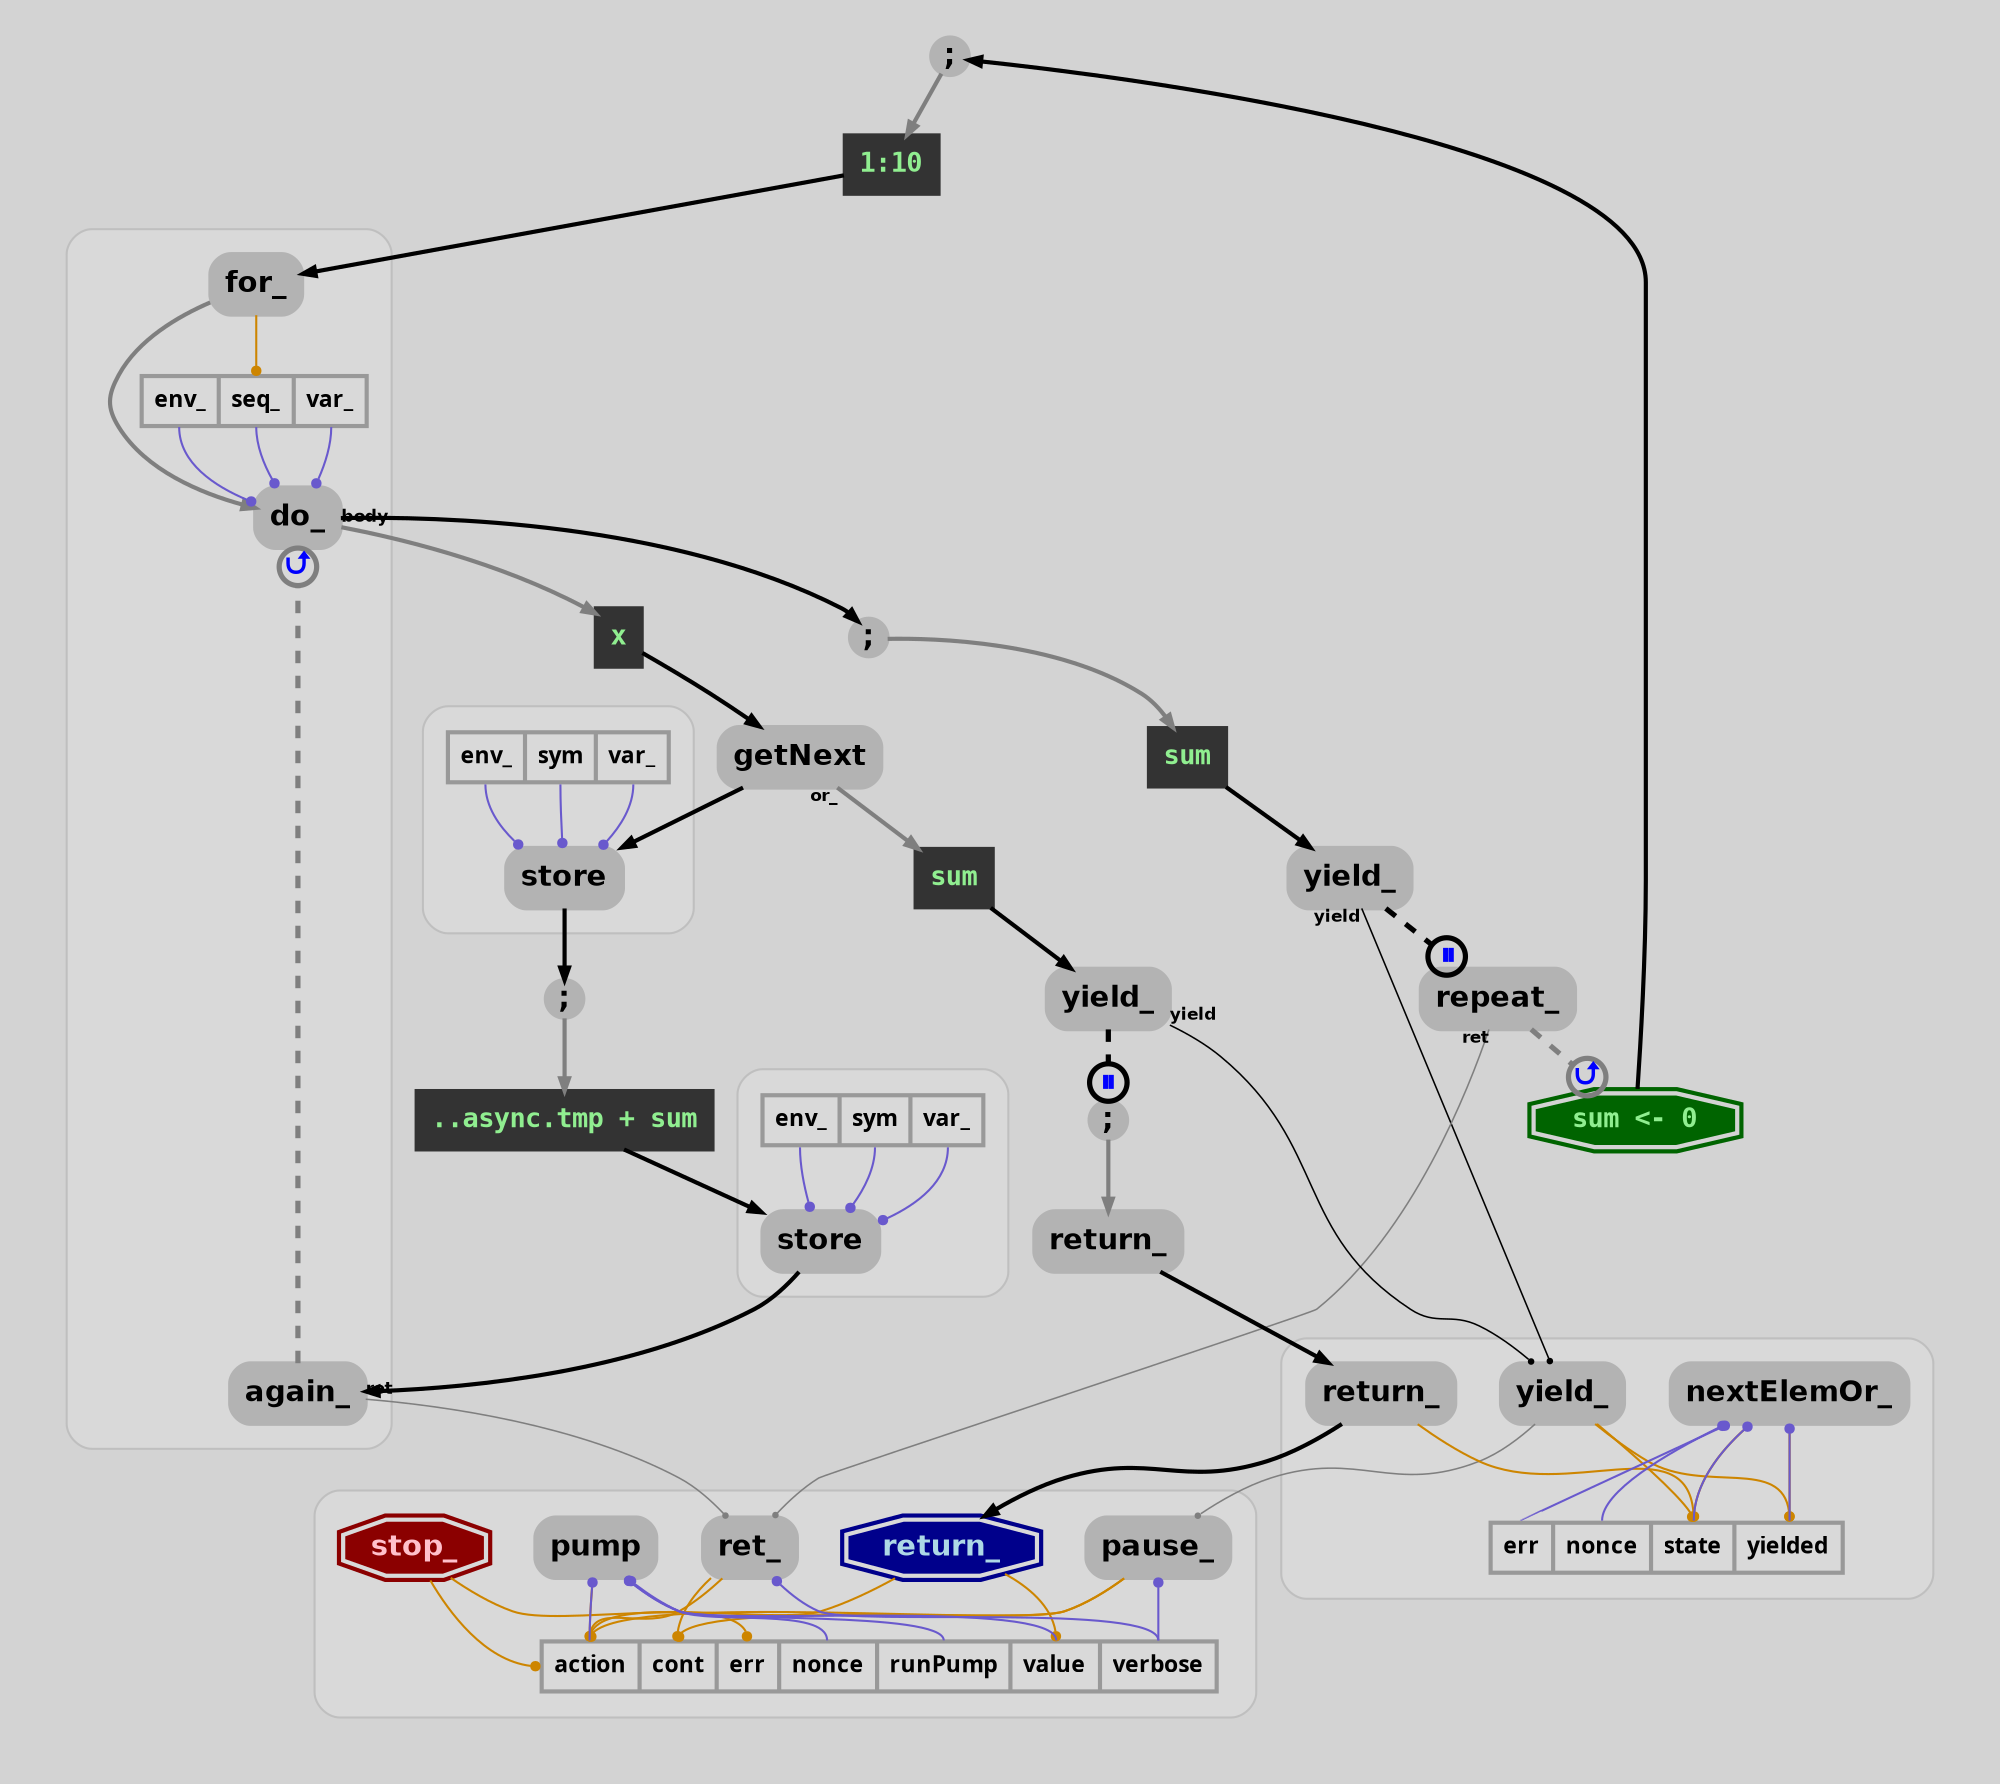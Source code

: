 digraph "G" { 
  bgcolor = "lightgray"
  margin = "0"
  pad = "0.25"
  concentrate = "false"
  nodesep = "0.3"
  ranksep = "0.4"
  newrank = "true"
  clusterrank = "local"
  packmode = "clust"
  labeljust = "l"
  fontname = "DejaVu Sans Mono Book"
  rankdir = "TB"
  fontsize = "14"
  edge [fontname="DejaVu Sans Bold", arrowhead="normal", arrowsize="0.6", fontsize="8"]
  node [fontname="DejaVu Sans Bold", margin="0.1,0.1", shape="box", bgcolor="white", height="0.2", width="0.2", color="gray60", penwidth="2"]
  "..1" [shape="circle", style="filled", color="gray70", fixedsize="true", width="0.25", height="0.25", label=";"]
  "..2" [label="1:10", fontname="DejaVu Sans Mono Bold", style="filled", fontcolor="lightgreen", fontsize="13", color="gray20", labeljust="l", nojustify="true"]
  "..3.do_.1" [shape="circle", style="filled", color="gray70", fixedsize="true", width="0.25", height="0.25", label=";"]
  "..3.do_.2" [label="sum", fontname="DejaVu Sans Mono Bold", style="filled", fontcolor="lightgreen", fontsize="13", color="gray20", labeljust="l", nojustify="true"]
  "..3.do_.3" [label="yield_", style="filled,rounded", color="gray70"]
  "..3.do_.4" [label="repeat_", style="filled,rounded", color="gray70"]
  subgraph "cluster1_ctx...3.do_.4.ret" { 
    margin = "6"
    style = "invis"
    subgraph "cluster_ctx...3.do_.4.ret" { 
      label = ""
      shape = "box"
      style = "rounded"
      bgcolor = "gray85"
      margin = "12"
      penwidth = "1"
      color = "gray75"
      "..3.do_.3.yield.pause" [label="pause_", style="filled,rounded", color="gray70"]
      "..3.do_.4.ret" [label="ret_", style="filled,rounded", color="gray70"]
      "RETURN" [label="return_", style="filled,rounded", color="gray70", shape="doubleoctagon", color="darkblue", style="filled", fontcolor="lightblue", margin="0,0", fixedsize="false"]
      "STOP" [label="stop_", style="filled,rounded", color="gray70", shape="doubleoctagon", color="darkred", style="filled", fontcolor="pink", margin="0,0", fixedsize="false"]
      "pump" [label="pump", style="filled,rounded", color="gray70"]
      "ctx...3.do_.4.ret_var" [shape="record", label="<action>action|<cont>cont|<err>err|<nonce>nonce|<runPump>runPump|<value>value|<verbose>verbose", fontsize="11", fontname="DevaVu Sans Mono Bold", margin="0.08"]
      "RETURN" -> "ctx...3.do_.4.ret_var":action [penwidth="1", color="orange3", arrowsize="0.5", arrowhead="dot", concentrate="true", constrain="false"]
      "RETURN" -> "ctx...3.do_.4.ret_var":value [penwidth="1", color="orange3", arrowsize="0.5", arrowhead="dot", concentrate="true", constrain="false"]
      "ctx...3.do_.4.ret_var":verbose -> "..3.do_.3.yield.pause" [penwidth="1", color="slateblue3", arrowsize="0.5", arrowhead="dot", concentrate="true", constrain="false"]
      "..3.do_.3.yield.pause" -> "ctx...3.do_.4.ret_var":action [penwidth="1", color="orange3", arrowsize="0.5", arrowhead="dot", concentrate="true", constrain="false"]
      "..3.do_.3.yield.pause" -> "ctx...3.do_.4.ret_var":cont [penwidth="1", color="orange3", arrowsize="0.5", arrowhead="dot", concentrate="true", constrain="false"]
      "ctx...3.do_.4.ret_var":verbose -> "..3.do_.4.ret" [penwidth="1", color="slateblue3", arrowsize="0.5", arrowhead="dot", concentrate="true", constrain="false"]
      "..3.do_.4.ret" -> "ctx...3.do_.4.ret_var":action [penwidth="1", color="orange3", arrowsize="0.5", arrowhead="dot", concentrate="true", constrain="false"]
      "..3.do_.4.ret" -> "ctx...3.do_.4.ret_var":cont [penwidth="1", color="orange3", arrowsize="0.5", arrowhead="dot", concentrate="true", constrain="false"]
      "ctx...3.do_.4.ret_var":action -> "pump" [penwidth="1", color="slateblue3", arrowsize="0.5", arrowhead="dot", concentrate="true", constrain="false"]
      "ctx...3.do_.4.ret_var":nonce -> "pump" [penwidth="1", color="slateblue3", arrowsize="0.5", arrowhead="dot", concentrate="true", constrain="false"]
      "ctx...3.do_.4.ret_var":runPump -> "pump" [penwidth="1", color="slateblue3", arrowsize="0.5", arrowhead="dot", concentrate="true", constrain="false"]
      "ctx...3.do_.4.ret_var":value -> "pump" [penwidth="1", color="slateblue3", arrowsize="0.5", arrowhead="dot", concentrate="true", constrain="false"]
      "pump" -> "ctx...3.do_.4.ret_var":action [penwidth="1", color="orange3", arrowsize="0.5", arrowhead="dot", concentrate="true", constrain="false"]
      "STOP" -> "ctx...3.do_.4.ret_var":action [penwidth="1", color="orange3", arrowsize="0.5", arrowhead="dot", concentrate="true", constrain="false"]
      "STOP" -> "ctx...3.do_.4.ret_var":err [penwidth="1", color="orange3", arrowsize="0.5", arrowhead="dot", concentrate="true", constrain="false"]
    }
  }
  "..3.do_.body" [label="x", fontname="DejaVu Sans Mono Bold", style="filled", fontcolor="lightgreen", fontsize="13", color="gray20", labeljust="l", nojustify="true"]
  "..3.do_.body.1" [label="getNext", style="filled,rounded", color="gray70"]
  "..3.do_.body.1.or_" [label="sum", fontname="DejaVu Sans Mono Bold", style="filled", fontcolor="lightgreen", fontsize="13", color="gray20", labeljust="l", nojustify="true"]
  "..3.do_.body.1.or_.1" [label="yield_", style="filled,rounded", color="gray70"]
  "..3.do_.body.1.or_.2" [shape="circle", style="filled", color="gray70", fixedsize="true", width="0.25", height="0.25", label=";"]
  "..3.do_.body.1.or_.3" [label="return_", style="filled,rounded", color="gray70"]
  subgraph "cluster1_ctx...3.do_.body.1.or_.3.return" { 
    margin = "6"
    style = "invis"
    subgraph "cluster_ctx...3.do_.body.1.or_.3.return" { 
      label = ""
      shape = "box"
      style = "rounded"
      bgcolor = "gray85"
      margin = "12"
      penwidth = "1"
      color = "gray75"
      "..3.do_.3.yield" [label="yield_", style="filled,rounded", color="gray70"]
      "..3.do_.body.1.or_.3.return" [label="return_", style="filled,rounded", color="gray70"]
      "nextElemOr" [label="nextElemOr_", style="filled,rounded", color="gray70"]
      "ctx...3.do_.body.1.or_.3.return_var" [shape="record", label="<err>err|<nonce>nonce|<state>state|<yielded>yielded", fontsize="11", fontname="DevaVu Sans Mono Bold", margin="0.08"]
      "..3.do_.body.1.or_.3.return" -> "ctx...3.do_.body.1.or_.3.return_var":state [penwidth="1", color="orange3", arrowsize="0.5", arrowhead="dot", concentrate="true", constrain="false"]
      "..3.do_.3.yield" -> "ctx...3.do_.body.1.or_.3.return_var":state [penwidth="1", color="orange3", arrowsize="0.5", arrowhead="dot", concentrate="true", constrain="false"]
      "..3.do_.3.yield" -> "ctx...3.do_.body.1.or_.3.return_var":yielded [penwidth="1", color="orange3", arrowsize="0.5", arrowhead="dot", concentrate="true", constrain="false"]
      "ctx...3.do_.body.1.or_.3.return_var":err -> "nextElemOr" [penwidth="1", color="slateblue3", arrowsize="0.5", arrowhead="dot", concentrate="true", constrain="false"]
      "ctx...3.do_.body.1.or_.3.return_var":nonce -> "nextElemOr" [penwidth="1", color="slateblue3", arrowsize="0.5", arrowhead="dot", concentrate="true", constrain="false"]
      "ctx...3.do_.body.1.or_.3.return_var":state -> "nextElemOr" [penwidth="1", color="slateblue3", arrowsize="0.5", arrowhead="dot", concentrate="true", constrain="false"]
      "ctx...3.do_.body.1.or_.3.return_var":yielded -> "nextElemOr" [penwidth="1", color="slateblue3", arrowsize="0.5", arrowhead="dot", concentrate="true", constrain="false"]
      "nextElemOr" -> "ctx...3.do_.body.1.or_.3.return_var":state [penwidth="1", color="orange3", arrowsize="0.5", arrowhead="dot", concentrate="true", constrain="false"]
      "nextElemOr" -> "ctx...3.do_.body.1.or_.3.return_var":yielded [penwidth="1", color="orange3", arrowsize="0.5", arrowhead="dot", concentrate="true", constrain="false"]
    }
  }
  subgraph "cluster1_ctx...3.do_.body.2" { 
    margin = "6"
    style = "invis"
    subgraph "cluster_ctx...3.do_.body.2" { 
      label = ""
      shape = "box"
      style = "rounded"
      bgcolor = "gray85"
      margin = "12"
      penwidth = "1"
      color = "gray75"
      "..3.do_.body.2" [label="store", style="filled,rounded", color="gray70"]
      "ctx...3.do_.body.2_var" [shape="record", label="<env_>env_|<sym>sym|<var_>var_", fontsize="11", fontname="DevaVu Sans Mono Bold", margin="0.08"]
      "ctx...3.do_.body.2_var":env_ -> "..3.do_.body.2" [penwidth="1", color="slateblue3", arrowsize="0.5", arrowhead="dot", concentrate="true", constrain="false"]
      "ctx...3.do_.body.2_var":sym -> "..3.do_.body.2" [penwidth="1", color="slateblue3", arrowsize="0.5", arrowhead="dot", concentrate="true", constrain="false"]
      "ctx...3.do_.body.2_var":var_ -> "..3.do_.body.2" [penwidth="1", color="slateblue3", arrowsize="0.5", arrowhead="dot", concentrate="true", constrain="false"]
    }
  }
  "..3.do_.body.3" [shape="circle", style="filled", color="gray70", fixedsize="true", width="0.25", height="0.25", label=";"]
  "..3.do_.body.4" [label="..async.tmp + sum", fontname="DejaVu Sans Mono Bold", style="filled", fontcolor="lightgreen", fontsize="13", color="gray20", labeljust="l", nojustify="true"]
  subgraph "cluster1_ctx...3.do_.body.5" { 
    margin = "6"
    style = "invis"
    subgraph "cluster_ctx...3.do_.body.5" { 
      label = ""
      shape = "box"
      style = "rounded"
      bgcolor = "gray85"
      margin = "12"
      penwidth = "1"
      color = "gray75"
      "..3.do_.body.5" [label="store", style="filled,rounded", color="gray70"]
      "ctx...3.do_.body.5_var" [shape="record", label="<env_>env_|<sym>sym|<var_>var_", fontsize="11", fontname="DevaVu Sans Mono Bold", margin="0.08"]
      "ctx...3.do_.body.5_var":env_ -> "..3.do_.body.5" [penwidth="1", color="slateblue3", arrowsize="0.5", arrowhead="dot", concentrate="true", constrain="false"]
      "ctx...3.do_.body.5_var":sym -> "..3.do_.body.5" [penwidth="1", color="slateblue3", arrowsize="0.5", arrowhead="dot", concentrate="true", constrain="false"]
      "ctx...3.do_.body.5_var":var_ -> "..3.do_.body.5" [penwidth="1", color="slateblue3", arrowsize="0.5", arrowhead="dot", concentrate="true", constrain="false"]
    }
  }
  subgraph "cluster1_ctx...3.do_.body.6" { 
    margin = "6"
    style = "invis"
    subgraph "cluster_ctx...3.do_.body.6" { 
      label = ""
      shape = "box"
      style = "rounded"
      bgcolor = "gray85"
      margin = "12"
      penwidth = "1"
      color = "gray75"
      "..3" [label="for_", style="filled,rounded", color="gray70"]
      "..3.do_" [label="do_", style="filled,rounded", color="gray70"]
      "..3.do_.body.6" [label="again_", style="filled,rounded", color="gray70"]
      "ctx...3.do_.body.6_var" [shape="record", label="<env_>env_|<seq_>seq_|<var_>var_", fontsize="11", fontname="DevaVu Sans Mono Bold", margin="0.08"]
      "ctx...3.do_.body.6_var":env_ -> "..3.do_" [penwidth="1", color="slateblue3", arrowsize="0.5", arrowhead="dot", concentrate="true", constrain="false"]
      "ctx...3.do_.body.6_var":seq_ -> "..3.do_" [penwidth="1", color="slateblue3", arrowsize="0.5", arrowhead="dot", concentrate="true", constrain="false"]
      "ctx...3.do_.body.6_var":var_ -> "..3.do_" [penwidth="1", color="slateblue3", arrowsize="0.5", arrowhead="dot", concentrate="true", constrain="false"]
      "..3" -> "ctx...3.do_.body.6_var":seq_ [penwidth="1", color="orange3", arrowsize="0.5", arrowhead="dot", concentrate="true", constrain="false"]
    }
  }
  "START" [label="sum <- 0", fontname="DejaVu Sans Mono Bold", style="filled", fontcolor="lightgreen", fontsize="13", color="gray20", labeljust="l", nojustify="true", shape="doubleoctagon", color="darkgreen", style="filled", fontcolor="lightgreen", margin="0,0", fixedsize="false", pos="1,1"]
  "..1" -> "..2" [taillabel="", color="gray50", arrowhead="normal", penwidth="2", concentrate="true"]
  "..2" -> "..3" [taillabel="", color="black", arrowhead="normal", penwidth="2", concentrate="true"]
  "..3" -> "..3.do_" [taillabel="", color="gray50", arrowhead="normal", penwidth="2", concentrate="true"]
  "..3.do_" -> "..3.do_.1" [taillabel="", color="black", arrowhead="normal", penwidth="2", concentrate="true"]
  "..3.do_" -> "..3.do_.body" [taillabel="body", color="gray50", arrowhead="normal", penwidth="2", concentrate="true"]
  "..3.do_.1" -> "..3.do_.2" [taillabel="", color="gray50", arrowhead="normal", penwidth="2", concentrate="true"]
  "..3.do_.2" -> "..3.do_.3" [taillabel="", color="black", arrowhead="normal", penwidth="2", concentrate="true"]
  "..3.do_.3" -> "..3.do_.3.yield" [taillabel="yield", color="black", penwidth="0.75", arrowhead="dot", arrowsize="0.3", concentrate="true", constrain="false"]
  "..3.do_.3" -> "..3.do_.4" [taillabel="", color="black", style="dashed", penwidth="2.5", constrain="false", concentrate="false", arrowhead="odot", taillabel=" ", labelangle="0", fontsize="15", arrowsize="2.25", labeldistance="0.9", fontcolor="blue", headlabel="⏸", labeldistance="0.8"]
  "..3.do_.3.yield" -> "..3.do_.3.yield.pause" [taillabel="", color="gray50", penwidth="0.75", arrowhead="dot", arrowsize="0.3", concentrate="true", constrain="false"]
  "..3.do_.4" -> "..3.do_.4.ret" [taillabel="ret", color="gray50", penwidth="0.75", arrowhead="dot", arrowsize="0.3", concentrate="true", constrain="false"]
  "..3.do_.4" -> "START" [taillabel="begin", color="gray50", style="dashed", penwidth="2.5", constrain="false", concentrate="false", arrowhead="odot", taillabel=" ", labelangle="0", fontsize="15", arrowsize="2.25", labeldistance="0.9", fontcolor="blue", headlabel="⮍"]
  "..3.do_.body" -> "..3.do_.body.1" [taillabel="", color="black", arrowhead="normal", penwidth="2", concentrate="true"]
  "..3.do_.body.1" -> "..3.do_.body.1.or_" [taillabel="or_", color="gray50", arrowhead="normal", penwidth="2", concentrate="true"]
  "..3.do_.body.1" -> "..3.do_.body.2" [taillabel="", color="black", arrowhead="normal", penwidth="2", concentrate="true"]
  "..3.do_.body.1.or_" -> "..3.do_.body.1.or_.1" [taillabel="", color="black", arrowhead="normal", penwidth="2", concentrate="true"]
  "..3.do_.body.1.or_.1" -> "..3.do_.3.yield" [taillabel="yield", color="black", penwidth="0.75", arrowhead="dot", arrowsize="0.3", concentrate="true", constrain="false"]
  "..3.do_.body.1.or_.1" -> "..3.do_.body.1.or_.2" [taillabel="", color="black", style="dashed", penwidth="2.5", constrain="false", concentrate="false", arrowhead="odot", taillabel=" ", labelangle="0", fontsize="15", arrowsize="2.25", labeldistance="0.9", fontcolor="blue", headlabel="⏸", labeldistance="0.8"]
  "..3.do_.body.1.or_.2" -> "..3.do_.body.1.or_.3" [taillabel="", color="gray50", arrowhead="normal", penwidth="2", concentrate="true"]
  "..3.do_.body.1.or_.3" -> "..3.do_.body.1.or_.3.return" [taillabel="", color="black", arrowhead="normal", penwidth="2", concentrate="true"]
  "..3.do_.body.1.or_.3.return" -> "RETURN" [taillabel="", color="black", arrowhead="normal", penwidth="2", concentrate="true"]
  "..3.do_.body.2" -> "..3.do_.body.3" [taillabel="", color="black", arrowhead="normal", penwidth="2", concentrate="true"]
  "..3.do_.body.3" -> "..3.do_.body.4" [taillabel="", color="gray50", arrowhead="normal", penwidth="2", concentrate="true"]
  "..3.do_.body.4" -> "..3.do_.body.5" [taillabel="", color="black", arrowhead="normal", penwidth="2", concentrate="true"]
  "..3.do_.body.5" -> "..3.do_.body.6" [taillabel="", color="black", arrowhead="normal", penwidth="2", concentrate="true"]
  "..3.do_.body.6" -> "..3.do_" [taillabel="do_", color="gray50", style="dashed", penwidth="2.5", constrain="false", concentrate="false", arrowhead="odot", taillabel=" ", labelangle="0", fontsize="15", arrowsize="2.25", labeldistance="0.9", fontcolor="blue", headlabel="⮍"]
  "..3.do_.body.6" -> "..3.do_.4.ret" [taillabel="ret", color="gray50", penwidth="0.75", arrowhead="dot", arrowsize="0.3", concentrate="true", constrain="false"]
  "START" -> "..1" [taillabel="", color="black", arrowhead="normal", penwidth="2", concentrate="true"]
}

